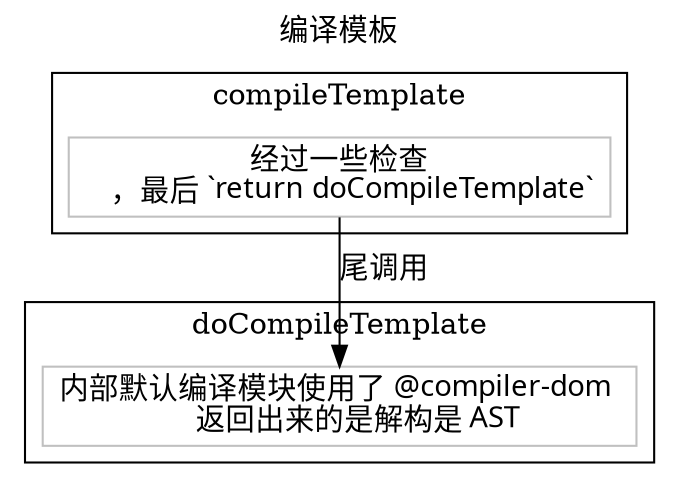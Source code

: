 digraph compile {

  node [color=gray,shape=box,fontname="Cascadia Mono PL"]
  // graph [bgcolor=orange]
  // 顶标题
  labelloc = "t"
  label="编译模板"

  subgraph cluster_compileTemplate{
    label="compileTemplate"
    fun[
    label="经过一些检查
    ，最后 `return doCompileTemplate`"
    ]
  }
  subgraph  cluster_doCompileTemplate{
    label="doCompileTemplate"
    funs[
      label="内部默认编译模块使用了 @compiler-dom 
      返回出来的是解构是 AST"
    ]

  }

  fun->  funs[label="尾调用"]

}